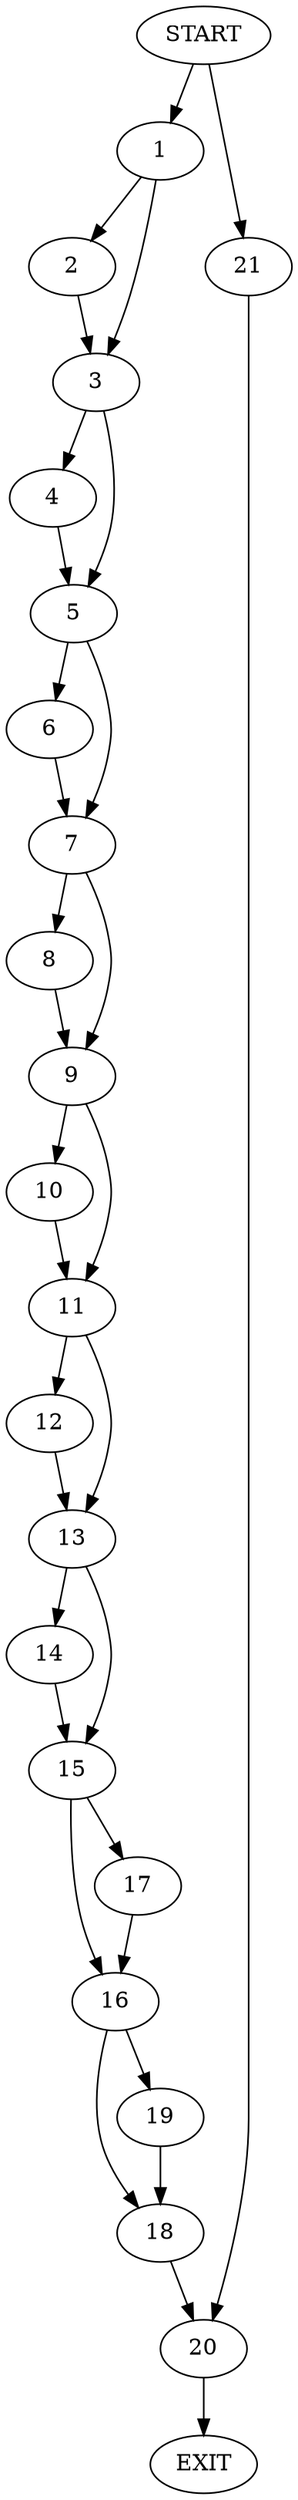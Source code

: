 digraph {
0 [label="START"]
22 [label="EXIT"]
0 -> 1
1 -> 2
1 -> 3
2 -> 3
3 -> 4
3 -> 5
5 -> 6
5 -> 7
4 -> 5
6 -> 7
7 -> 8
7 -> 9
8 -> 9
9 -> 10
9 -> 11
11 -> 12
11 -> 13
10 -> 11
13 -> 14
13 -> 15
12 -> 13
15 -> 16
15 -> 17
14 -> 15
16 -> 18
16 -> 19
17 -> 16
19 -> 18
18 -> 20
20 -> 22
0 -> 21
21 -> 20
}
